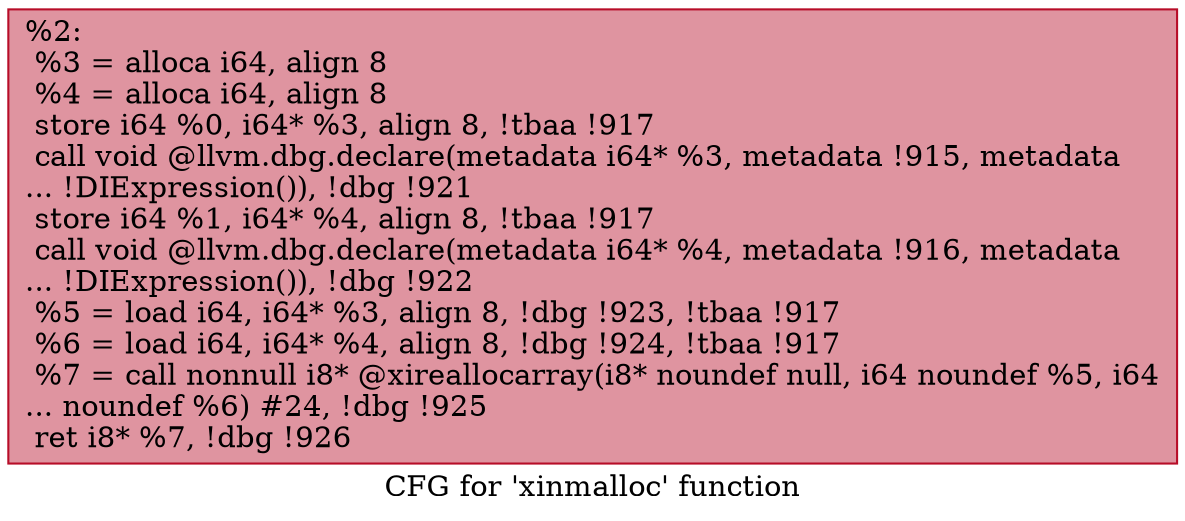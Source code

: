 digraph "CFG for 'xinmalloc' function" {
	label="CFG for 'xinmalloc' function";

	Node0xe2dbd0 [shape=record,color="#b70d28ff", style=filled, fillcolor="#b70d2870",label="{%2:\l  %3 = alloca i64, align 8\l  %4 = alloca i64, align 8\l  store i64 %0, i64* %3, align 8, !tbaa !917\l  call void @llvm.dbg.declare(metadata i64* %3, metadata !915, metadata\l... !DIExpression()), !dbg !921\l  store i64 %1, i64* %4, align 8, !tbaa !917\l  call void @llvm.dbg.declare(metadata i64* %4, metadata !916, metadata\l... !DIExpression()), !dbg !922\l  %5 = load i64, i64* %3, align 8, !dbg !923, !tbaa !917\l  %6 = load i64, i64* %4, align 8, !dbg !924, !tbaa !917\l  %7 = call nonnull i8* @xireallocarray(i8* noundef null, i64 noundef %5, i64\l... noundef %6) #24, !dbg !925\l  ret i8* %7, !dbg !926\l}"];
}
